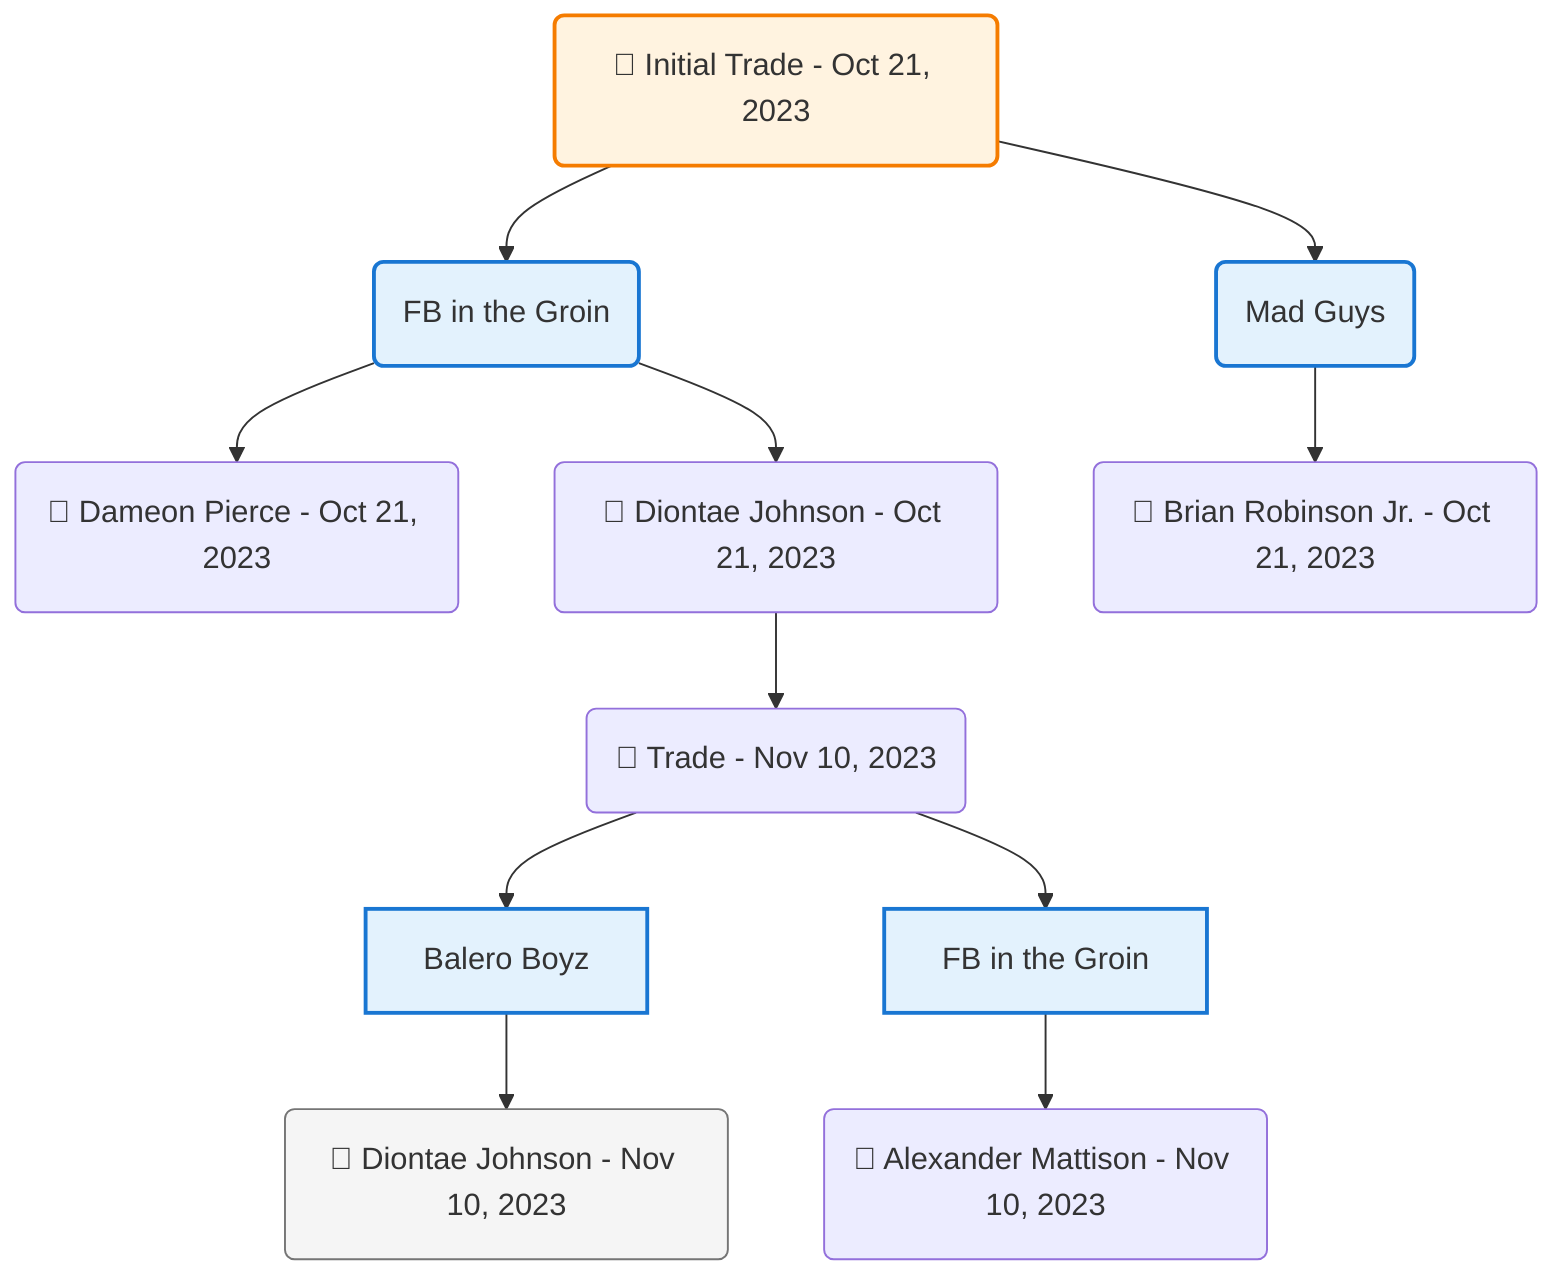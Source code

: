 flowchart TD

    TRADE_MAIN("🔄 Initial Trade - Oct 21, 2023")
    TEAM_1("FB in the Groin")
    TEAM_2("Mad Guys")
    NODE_616b064f-09a2-4209-bb8a-16a3f48fcfee("🔄 Dameon Pierce - Oct 21, 2023")
    NODE_ee0a2371-c692-4c70-bbd4-5b9007b57e9c("🔄 Brian Robinson Jr. - Oct 21, 2023")
    NODE_b9408fc7-fd6f-4f10-a06e-806e9e16968c("🔄 Diontae Johnson - Oct 21, 2023")
    TRADE_66a9b628-641a-4ece-a64e-b27b1d53221f_3("🔄 Trade - Nov 10, 2023")
    TEAM_2feaf03e-fb22-498e-ac8f-e596b6ba7810_4["Balero Boyz"]
    NODE_ff92b546-0aad-4ba8-b086-ea7feb2b21bc("🔄 Diontae Johnson - Nov 10, 2023")
    TEAM_f483ecf1-cd17-4991-854b-e52dfc957b45_5["FB in the Groin"]
    NODE_cecbd4ac-00fc-49be-bd26-9ff4ad73b9c6("🔄 Alexander Mattison - Nov 10, 2023")

    TRADE_MAIN --> TEAM_1
    TRADE_MAIN --> TEAM_2
    TEAM_1 --> NODE_616b064f-09a2-4209-bb8a-16a3f48fcfee
    TEAM_2 --> NODE_ee0a2371-c692-4c70-bbd4-5b9007b57e9c
    TEAM_1 --> NODE_b9408fc7-fd6f-4f10-a06e-806e9e16968c
    NODE_b9408fc7-fd6f-4f10-a06e-806e9e16968c --> TRADE_66a9b628-641a-4ece-a64e-b27b1d53221f_3
    TRADE_66a9b628-641a-4ece-a64e-b27b1d53221f_3 --> TEAM_2feaf03e-fb22-498e-ac8f-e596b6ba7810_4
    TEAM_2feaf03e-fb22-498e-ac8f-e596b6ba7810_4 --> NODE_ff92b546-0aad-4ba8-b086-ea7feb2b21bc
    TRADE_66a9b628-641a-4ece-a64e-b27b1d53221f_3 --> TEAM_f483ecf1-cd17-4991-854b-e52dfc957b45_5
    TEAM_f483ecf1-cd17-4991-854b-e52dfc957b45_5 --> NODE_cecbd4ac-00fc-49be-bd26-9ff4ad73b9c6

    %% Node styling
    classDef teamNode fill:#e3f2fd,stroke:#1976d2,stroke-width:2px
    classDef tradeNode fill:#fff3e0,stroke:#f57c00,stroke-width:2px
    classDef playerNode fill:#f3e5f5,stroke:#7b1fa2,stroke-width:1px
    classDef nonRootPlayerNode fill:#f5f5f5,stroke:#757575,stroke-width:1px
    classDef endNode fill:#ffebee,stroke:#c62828,stroke-width:2px
    classDef waiverNode fill:#e8f5e8,stroke:#388e3c,stroke-width:2px
    classDef championshipNode fill:#fff9c4,stroke:#f57f17,stroke-width:3px

    class TEAM_1,TEAM_2,TEAM_2feaf03e-fb22-498e-ac8f-e596b6ba7810_4,TEAM_f483ecf1-cd17-4991-854b-e52dfc957b45_5 teamNode
    class NODE_ff92b546-0aad-4ba8-b086-ea7feb2b21bc nonRootPlayerNode
    class TRADE_MAIN tradeNode